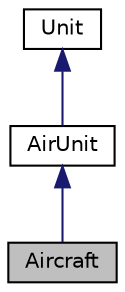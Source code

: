 digraph "Aircraft"
{
 // LATEX_PDF_SIZE
  edge [fontname="Helvetica",fontsize="10",labelfontname="Helvetica",labelfontsize="10"];
  node [fontname="Helvetica",fontsize="10",shape=record];
  Node1 [label="Aircraft",height=0.2,width=0.4,color="black", fillcolor="grey75", style="filled", fontcolor="black",tooltip=" "];
  Node2 -> Node1 [dir="back",color="midnightblue",fontsize="10",style="solid"];
  Node2 [label="AirUnit",height=0.2,width=0.4,color="black", fillcolor="white", style="filled",URL="$classAirUnit.html",tooltip=" "];
  Node3 -> Node2 [dir="back",color="midnightblue",fontsize="10",style="solid"];
  Node3 [label="Unit",height=0.2,width=0.4,color="black", fillcolor="white", style="filled",URL="$classUnit.html",tooltip=" "];
}
